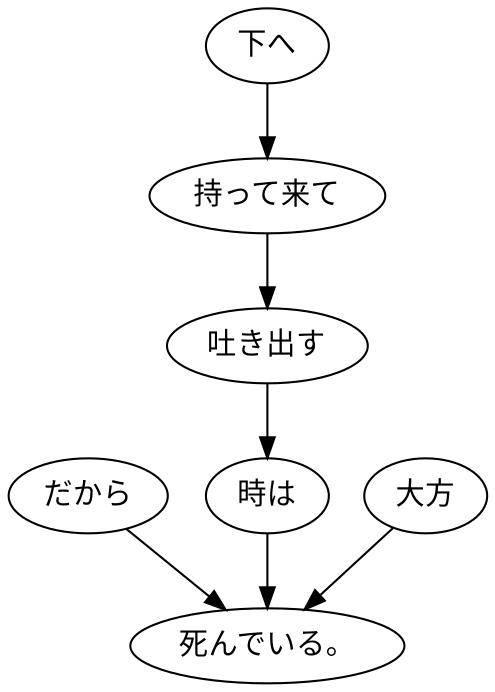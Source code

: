 digraph graph4064 {
	node0 [label="だから"];
	node1 [label="下へ"];
	node2 [label="持って来て"];
	node3 [label="吐き出す"];
	node4 [label="時は"];
	node5 [label="大方"];
	node6 [label="死んでいる。"];
	node0 -> node6;
	node1 -> node2;
	node2 -> node3;
	node3 -> node4;
	node4 -> node6;
	node5 -> node6;
}
